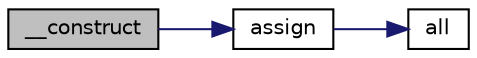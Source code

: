 digraph "__construct"
{
  edge [fontname="Helvetica",fontsize="10",labelfontname="Helvetica",labelfontsize="10"];
  node [fontname="Helvetica",fontsize="10",shape=record];
  rankdir="LR";
  Node1 [label="__construct",height=0.2,width=0.4,color="black", fillcolor="grey75", style="filled" fontcolor="black"];
  Node1 -> Node2 [color="midnightblue",fontsize="10",style="solid",fontname="Helvetica"];
  Node2 [label="assign",height=0.2,width=0.4,color="black", fillcolor="white", style="filled",URL="$class_simple_arguments.html#a4aa62b003ad9bade1760bb1f729a9cf0"];
  Node2 -> Node3 [color="midnightblue",fontsize="10",style="solid",fontname="Helvetica"];
  Node3 [label="all",height=0.2,width=0.4,color="black", fillcolor="white", style="filled",URL="$class_simple_arguments.html#af9d14e4ae6227970ad603987781573ca"];
}
